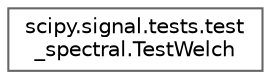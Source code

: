 digraph "Graphical Class Hierarchy"
{
 // LATEX_PDF_SIZE
  bgcolor="transparent";
  edge [fontname=Helvetica,fontsize=10,labelfontname=Helvetica,labelfontsize=10];
  node [fontname=Helvetica,fontsize=10,shape=box,height=0.2,width=0.4];
  rankdir="LR";
  Node0 [id="Node000000",label="scipy.signal.tests.test\l_spectral.TestWelch",height=0.2,width=0.4,color="grey40", fillcolor="white", style="filled",URL="$d4/da6/classscipy_1_1signal_1_1tests_1_1test__spectral_1_1TestWelch.html",tooltip=" "];
}
